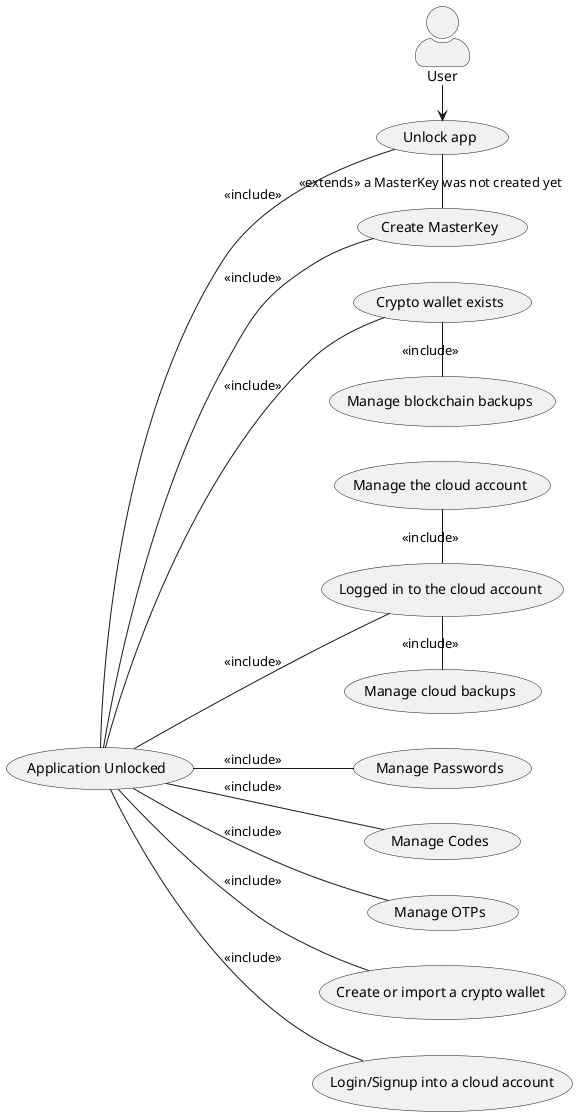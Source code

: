 @startuml usecase

left to right direction
skinparam actorStyle awesome

usecase (Unlock app) as UnlockApp
usecase (Application Unlocked) as ApplicationUnlocked
usecase (Create MasterKey) as CreateMasterKey
usecase (Manage Passwords) as ManagePassword
usecase (Manage Codes) as ManageCode
usecase (Manage OTPs) as ManageOTP
usecase (Create or import a crypto wallet) as NewWallet
usecase (Crypto wallet exists) as Wallet
usecase (Manage blockchain backups) as BlockchainBackup
usecase (Login/Signup into a cloud account) as NewAccount
usecase (Manage the cloud account) as ManageAccount
usecase (Logged in to the cloud account) as Account
usecase (Manage cloud backups) as CloudBackup

actor User

User -> UnlockApp
UnlockApp - CreateMasterKey : <<extends>> a MasterKey was not created yet
ApplicationUnlocked -- UnlockApp : <<include>>
ApplicationUnlocked - CreateMasterKey : <<include>>

ApplicationUnlocked -- ManagePassword : <<include>>
ApplicationUnlocked -- ManageCode : <<include>>
ApplicationUnlocked -- ManageOTP : <<include>>
ApplicationUnlocked -- NewWallet : <<include>>
ApplicationUnlocked -- Wallet : <<include>>
ApplicationUnlocked -- Account : <<include>>
ApplicationUnlocked -- NewAccount : <<include>>
Wallet - BlockchainBackup : <<include>>
ManageAccount - Account : <<include>>
Account - CloudBackup : <<include>>

@enduml